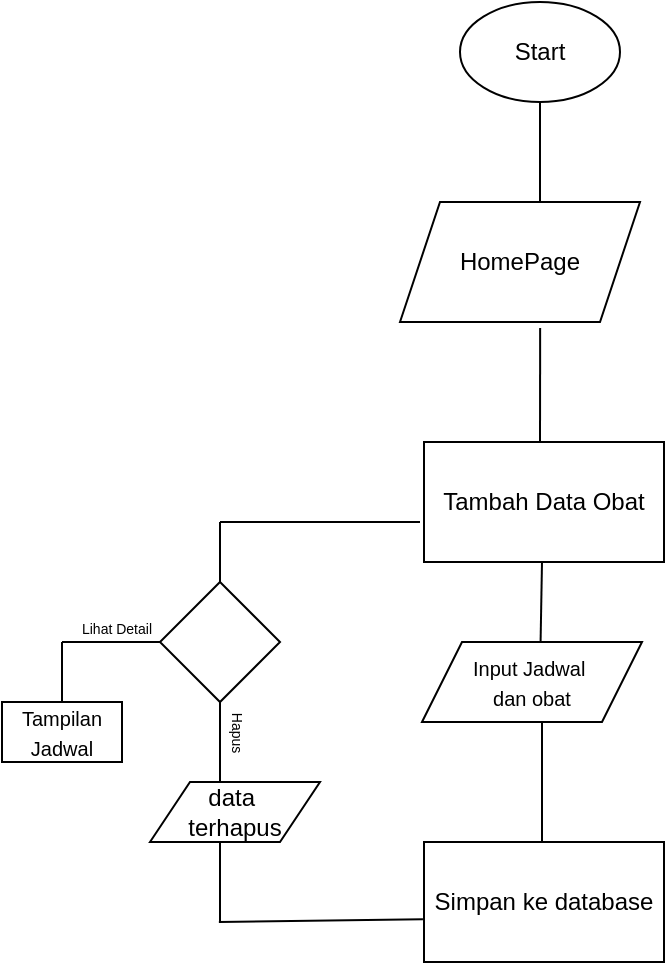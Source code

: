 <mxfile version="26.0.12">
  <diagram id="C5RBs43oDa-KdzZeNtuy" name="Page-1">
    <mxGraphModel dx="1173" dy="613" grid="1" gridSize="10" guides="1" tooltips="1" connect="1" arrows="1" fold="1" page="1" pageScale="1" pageWidth="3300" pageHeight="2339" math="0" shadow="0">
      <root>
        <mxCell id="WIyWlLk6GJQsqaUBKTNV-0" />
        <mxCell id="WIyWlLk6GJQsqaUBKTNV-1" parent="WIyWlLk6GJQsqaUBKTNV-0" />
        <mxCell id="fkY_jgQ20kAalcDAZ0zD-16" value="" style="endArrow=none;html=1;rounded=0;entryX=0.5;entryY=1;entryDx=0;entryDy=0;" edge="1" parent="WIyWlLk6GJQsqaUBKTNV-1" target="fkY_jgQ20kAalcDAZ0zD-17">
          <mxGeometry width="50" height="50" relative="1" as="geometry">
            <mxPoint x="1480" y="160" as="sourcePoint" />
            <mxPoint x="1465.5" y="110" as="targetPoint" />
          </mxGeometry>
        </mxCell>
        <mxCell id="fkY_jgQ20kAalcDAZ0zD-17" value="Start" style="ellipse;whiteSpace=wrap;html=1;" vertex="1" parent="WIyWlLk6GJQsqaUBKTNV-1">
          <mxGeometry x="1440" y="60" width="80" height="50" as="geometry" />
        </mxCell>
        <mxCell id="fkY_jgQ20kAalcDAZ0zD-18" value="HomePage" style="shape=parallelogram;perimeter=parallelogramPerimeter;whiteSpace=wrap;html=1;fixedSize=1;" vertex="1" parent="WIyWlLk6GJQsqaUBKTNV-1">
          <mxGeometry x="1410" y="160" width="120" height="60" as="geometry" />
        </mxCell>
        <mxCell id="fkY_jgQ20kAalcDAZ0zD-19" value="Tambah Data Obat" style="rounded=0;whiteSpace=wrap;html=1;" vertex="1" parent="WIyWlLk6GJQsqaUBKTNV-1">
          <mxGeometry x="1422" y="280" width="120" height="60" as="geometry" />
        </mxCell>
        <mxCell id="fkY_jgQ20kAalcDAZ0zD-20" value="&lt;font style=&quot;font-size: 10px;&quot;&gt;Input Jadwal&amp;nbsp;&lt;/font&gt;&lt;div&gt;&lt;font style=&quot;font-size: 10px;&quot;&gt;dan obat&lt;/font&gt;&lt;/div&gt;" style="shape=parallelogram;perimeter=parallelogramPerimeter;whiteSpace=wrap;html=1;fixedSize=1;" vertex="1" parent="WIyWlLk6GJQsqaUBKTNV-1">
          <mxGeometry x="1421" y="380" width="110" height="40" as="geometry" />
        </mxCell>
        <mxCell id="fkY_jgQ20kAalcDAZ0zD-21" value="" style="endArrow=none;html=1;rounded=0;exitX=0.539;exitY=0;exitDx=0;exitDy=0;entryX=0.5;entryY=1;entryDx=0;entryDy=0;exitPerimeter=0;" edge="1" parent="WIyWlLk6GJQsqaUBKTNV-1" source="fkY_jgQ20kAalcDAZ0zD-20">
          <mxGeometry width="50" height="50" relative="1" as="geometry">
            <mxPoint x="1478.5" y="380" as="sourcePoint" />
            <mxPoint x="1481" y="340" as="targetPoint" />
          </mxGeometry>
        </mxCell>
        <mxCell id="fkY_jgQ20kAalcDAZ0zD-22" value="Simpan ke database" style="rounded=0;whiteSpace=wrap;html=1;" vertex="1" parent="WIyWlLk6GJQsqaUBKTNV-1">
          <mxGeometry x="1422" y="480" width="120" height="60" as="geometry" />
        </mxCell>
        <mxCell id="fkY_jgQ20kAalcDAZ0zD-23" value="" style="endArrow=none;html=1;rounded=0;exitX=0.5;exitY=0;exitDx=0;exitDy=0;" edge="1" parent="WIyWlLk6GJQsqaUBKTNV-1">
          <mxGeometry width="50" height="50" relative="1" as="geometry">
            <mxPoint x="1481" y="480" as="sourcePoint" />
            <mxPoint x="1481" y="420" as="targetPoint" />
          </mxGeometry>
        </mxCell>
        <mxCell id="fkY_jgQ20kAalcDAZ0zD-25" value="" style="endArrow=none;html=1;rounded=0;entryX=0.584;entryY=1.049;entryDx=0;entryDy=0;entryPerimeter=0;exitX=0.5;exitY=0;exitDx=0;exitDy=0;" edge="1" parent="WIyWlLk6GJQsqaUBKTNV-1" target="fkY_jgQ20kAalcDAZ0zD-18">
          <mxGeometry width="50" height="50" relative="1" as="geometry">
            <mxPoint x="1480" y="280" as="sourcePoint" />
            <mxPoint x="1280" y="280" as="targetPoint" />
          </mxGeometry>
        </mxCell>
        <mxCell id="fkY_jgQ20kAalcDAZ0zD-26" value="" style="endArrow=none;html=1;rounded=0;" edge="1" parent="WIyWlLk6GJQsqaUBKTNV-1">
          <mxGeometry width="50" height="50" relative="1" as="geometry">
            <mxPoint x="1320" y="320" as="sourcePoint" />
            <mxPoint x="1420" y="320" as="targetPoint" />
          </mxGeometry>
        </mxCell>
        <mxCell id="fkY_jgQ20kAalcDAZ0zD-27" value="" style="rhombus;whiteSpace=wrap;html=1;" vertex="1" parent="WIyWlLk6GJQsqaUBKTNV-1">
          <mxGeometry x="1290" y="350" width="60" height="60" as="geometry" />
        </mxCell>
        <mxCell id="fkY_jgQ20kAalcDAZ0zD-28" value="" style="endArrow=none;html=1;rounded=0;exitX=0.5;exitY=0;exitDx=0;exitDy=0;" edge="1" parent="WIyWlLk6GJQsqaUBKTNV-1" source="fkY_jgQ20kAalcDAZ0zD-27">
          <mxGeometry width="50" height="50" relative="1" as="geometry">
            <mxPoint x="1510" y="410" as="sourcePoint" />
            <mxPoint x="1320" y="320" as="targetPoint" />
          </mxGeometry>
        </mxCell>
        <mxCell id="fkY_jgQ20kAalcDAZ0zD-32" value="" style="endArrow=none;html=1;rounded=0;entryX=0;entryY=0.5;entryDx=0;entryDy=0;" edge="1" parent="WIyWlLk6GJQsqaUBKTNV-1" target="fkY_jgQ20kAalcDAZ0zD-27">
          <mxGeometry width="50" height="50" relative="1" as="geometry">
            <mxPoint x="1241" y="380" as="sourcePoint" />
            <mxPoint x="1561" y="360" as="targetPoint" />
          </mxGeometry>
        </mxCell>
        <mxCell id="fkY_jgQ20kAalcDAZ0zD-33" value="" style="endArrow=none;html=1;rounded=0;" edge="1" parent="WIyWlLk6GJQsqaUBKTNV-1">
          <mxGeometry width="50" height="50" relative="1" as="geometry">
            <mxPoint x="1320" y="450" as="sourcePoint" />
            <mxPoint x="1320" y="410" as="targetPoint" />
          </mxGeometry>
        </mxCell>
        <mxCell id="fkY_jgQ20kAalcDAZ0zD-34" value="&lt;span style=&quot;font-size: 7px;&quot;&gt;Hapus&lt;/span&gt;" style="text;html=1;align=center;verticalAlign=middle;resizable=0;points=[];autosize=1;strokeColor=none;fillColor=none;rotation=90;" vertex="1" parent="WIyWlLk6GJQsqaUBKTNV-1">
          <mxGeometry x="1310" y="410" width="40" height="30" as="geometry" />
        </mxCell>
        <mxCell id="fkY_jgQ20kAalcDAZ0zD-35" value="&lt;span style=&quot;font-size: 7px;&quot;&gt;Lihat Detail&lt;/span&gt;" style="text;html=1;align=center;verticalAlign=middle;resizable=0;points=[];autosize=1;strokeColor=none;fillColor=none;rotation=0;" vertex="1" parent="WIyWlLk6GJQsqaUBKTNV-1">
          <mxGeometry x="1238" y="357" width="60" height="30" as="geometry" />
        </mxCell>
        <mxCell id="fkY_jgQ20kAalcDAZ0zD-36" value="" style="endArrow=none;html=1;rounded=0;" edge="1" parent="WIyWlLk6GJQsqaUBKTNV-1">
          <mxGeometry width="50" height="50" relative="1" as="geometry">
            <mxPoint x="1241" y="410" as="sourcePoint" />
            <mxPoint x="1241" y="380" as="targetPoint" />
          </mxGeometry>
        </mxCell>
        <mxCell id="fkY_jgQ20kAalcDAZ0zD-39" value="&lt;font style=&quot;font-size: 10px;&quot;&gt;Tampilan Jadwal&lt;/font&gt;" style="rounded=0;whiteSpace=wrap;html=1;" vertex="1" parent="WIyWlLk6GJQsqaUBKTNV-1">
          <mxGeometry x="1211" y="410" width="60" height="30" as="geometry" />
        </mxCell>
        <mxCell id="fkY_jgQ20kAalcDAZ0zD-41" value="" style="endArrow=none;html=1;rounded=0;entryX=0.5;entryY=1;entryDx=0;entryDy=0;" edge="1" parent="WIyWlLk6GJQsqaUBKTNV-1">
          <mxGeometry width="50" height="50" relative="1" as="geometry">
            <mxPoint x="1320" y="520" as="sourcePoint" />
            <mxPoint x="1320" y="480" as="targetPoint" />
          </mxGeometry>
        </mxCell>
        <mxCell id="fkY_jgQ20kAalcDAZ0zD-42" value="" style="endArrow=none;html=1;rounded=0;entryX=0.004;entryY=0.643;entryDx=0;entryDy=0;entryPerimeter=0;" edge="1" parent="WIyWlLk6GJQsqaUBKTNV-1">
          <mxGeometry width="50" height="50" relative="1" as="geometry">
            <mxPoint x="1319.44" y="520" as="sourcePoint" />
            <mxPoint x="1421.48" y="518.58" as="targetPoint" />
          </mxGeometry>
        </mxCell>
        <mxCell id="fkY_jgQ20kAalcDAZ0zD-44" value="data&amp;nbsp;&lt;div&gt;terhapus&lt;/div&gt;" style="shape=parallelogram;perimeter=parallelogramPerimeter;whiteSpace=wrap;html=1;fixedSize=1;" vertex="1" parent="WIyWlLk6GJQsqaUBKTNV-1">
          <mxGeometry x="1285" y="450" width="85" height="30" as="geometry" />
        </mxCell>
      </root>
    </mxGraphModel>
  </diagram>
</mxfile>
